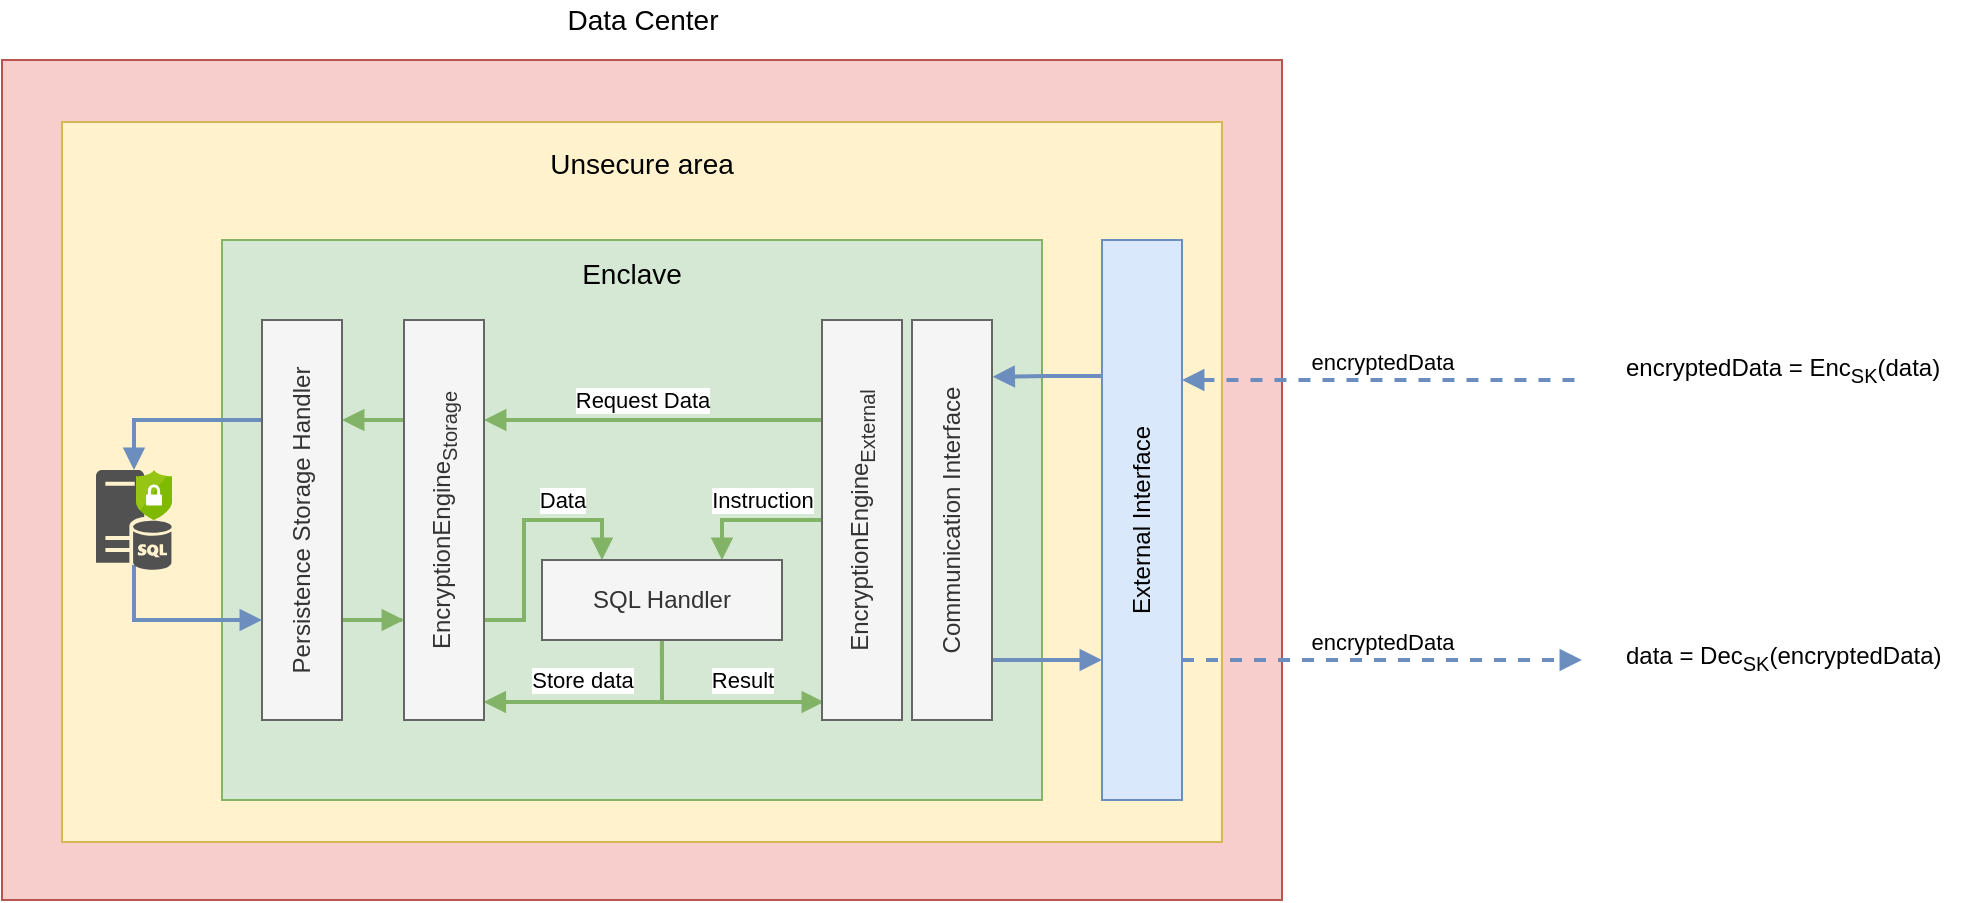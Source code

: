 <mxfile version="12.5.8" type="device"><diagram id="LC80RLNDfs2At8qiM8nP" name="Page-1"><mxGraphModel dx="1864" dy="1120" grid="1" gridSize="10" guides="1" tooltips="1" connect="1" arrows="1" fold="1" page="1" pageScale="1" pageWidth="1169" pageHeight="827" math="0" shadow="0"><root><mxCell id="0"/><mxCell id="1" parent="0"/><mxCell id="JjefJ1hzAoCu6YDRKbfk-1" value="" style="rounded=0;whiteSpace=wrap;html=1;fillColor=#f8cecc;strokeColor=#b85450;" vertex="1" parent="1"><mxGeometry x="93" y="220" width="640" height="420" as="geometry"/></mxCell><mxCell id="JjefJ1hzAoCu6YDRKbfk-8" value="&lt;font style=&quot;font-size: 14px&quot;&gt;Unsecure area&lt;br&gt;&lt;br&gt;&lt;br&gt;&lt;br&gt;&lt;br&gt;&lt;br&gt;&lt;br&gt;&lt;br&gt;&lt;br&gt;&lt;br&gt;&lt;br&gt;&lt;br&gt;&lt;br&gt;&lt;br&gt;&lt;br&gt;&lt;br&gt;&lt;br&gt;&lt;br&gt;&lt;br&gt;&lt;br&gt;&lt;/font&gt;" style="rounded=0;whiteSpace=wrap;html=1;fillColor=#fff2cc;strokeColor=#d6b656;" vertex="1" parent="1"><mxGeometry x="123" y="251" width="580" height="360" as="geometry"/></mxCell><mxCell id="JjefJ1hzAoCu6YDRKbfk-7" value="&lt;p&gt;Enclave&lt;/p&gt;&lt;p&gt;&lt;br&gt;&lt;/p&gt;&lt;p&gt;&lt;br&gt;&lt;/p&gt;&lt;p&gt;&lt;br&gt;&lt;/p&gt;&lt;p&gt;&lt;br&gt;&lt;/p&gt;&lt;p&gt;&lt;br&gt;&lt;/p&gt;&lt;p&gt;&lt;br&gt;&lt;/p&gt;&lt;p&gt;&lt;br&gt;&lt;/p&gt;&lt;p&gt;&lt;br&gt;&lt;/p&gt;" style="rounded=0;whiteSpace=wrap;html=1;fontSize=14;fillColor=#d5e8d4;strokeColor=#82b366;" vertex="1" parent="1"><mxGeometry x="203" y="310" width="410" height="280" as="geometry"/></mxCell><mxCell id="JjefJ1hzAoCu6YDRKbfk-2" value="Data Center" style="text;html=1;align=center;verticalAlign=middle;resizable=0;points=[];autosize=1;fontSize=14;" vertex="1" parent="1"><mxGeometry x="368" y="190" width="90" height="20" as="geometry"/></mxCell><mxCell id="JjefJ1hzAoCu6YDRKbfk-12" value="encryptedData" style="edgeStyle=orthogonalEdgeStyle;rounded=0;orthogonalLoop=1;jettySize=auto;html=1;exitX=1;exitY=0.25;exitDx=0;exitDy=0;startArrow=block;startFill=1;endArrow=none;endFill=0;strokeWidth=2;dashed=1;fillColor=#dae8fc;strokeColor=#6c8ebf;" edge="1" parent="1" source="JjefJ1hzAoCu6YDRKbfk-9"><mxGeometry y="10" relative="1" as="geometry"><mxPoint x="883" y="380" as="targetPoint"/><mxPoint as="offset"/></mxGeometry></mxCell><mxCell id="JjefJ1hzAoCu6YDRKbfk-13" value="encryptedData" style="edgeStyle=orthogonalEdgeStyle;rounded=0;orthogonalLoop=1;jettySize=auto;html=1;exitX=1;exitY=0.75;exitDx=0;exitDy=0;dashed=1;startArrow=none;startFill=0;endArrow=block;endFill=1;strokeWidth=2;fillColor=#dae8fc;strokeColor=#6c8ebf;" edge="1" parent="1" source="JjefJ1hzAoCu6YDRKbfk-9"><mxGeometry x="0.003" y="10" relative="1" as="geometry"><mxPoint x="883" y="520" as="targetPoint"/><mxPoint as="offset"/></mxGeometry></mxCell><mxCell id="JjefJ1hzAoCu6YDRKbfk-27" style="edgeStyle=orthogonalEdgeStyle;rounded=0;orthogonalLoop=1;jettySize=auto;html=1;exitX=0.009;exitY=0.243;exitDx=0;exitDy=0;entryX=1.007;entryY=0.142;entryDx=0;entryDy=0;entryPerimeter=0;startArrow=none;startFill=0;endArrow=block;endFill=1;strokeWidth=2;exitPerimeter=0;fillColor=#dae8fc;strokeColor=#6c8ebf;" edge="1" parent="1" source="JjefJ1hzAoCu6YDRKbfk-9" target="JjefJ1hzAoCu6YDRKbfk-17"><mxGeometry relative="1" as="geometry"><Array as="points"><mxPoint x="616" y="378"/></Array></mxGeometry></mxCell><mxCell id="JjefJ1hzAoCu6YDRKbfk-9" value="External Interface" style="rounded=0;whiteSpace=wrap;html=1;horizontal=0;fillColor=#dae8fc;strokeColor=#6c8ebf;" vertex="1" parent="1"><mxGeometry x="643" y="310" width="40" height="280" as="geometry"/></mxCell><mxCell id="JjefJ1hzAoCu6YDRKbfk-16" value="encryptedData = Enc&lt;sub&gt;SK&lt;/sub&gt;(data)" style="text;html=1;" vertex="1" parent="1"><mxGeometry x="903" y="360" width="170" height="30" as="geometry"/></mxCell><mxCell id="JjefJ1hzAoCu6YDRKbfk-25" style="edgeStyle=orthogonalEdgeStyle;rounded=0;orthogonalLoop=1;jettySize=auto;html=1;exitX=0.98;exitY=0.85;exitDx=0;exitDy=0;entryX=0;entryY=0.75;entryDx=0;entryDy=0;startArrow=none;startFill=0;endArrow=block;endFill=1;strokeWidth=2;exitPerimeter=0;fillColor=#dae8fc;strokeColor=#6c8ebf;" edge="1" parent="1" source="JjefJ1hzAoCu6YDRKbfk-17" target="JjefJ1hzAoCu6YDRKbfk-9"><mxGeometry relative="1" as="geometry"/></mxCell><mxCell id="JjefJ1hzAoCu6YDRKbfk-17" value="Communication Interface" style="rounded=0;whiteSpace=wrap;html=1;fillColor=#f5f5f5;strokeColor=#666666;fontColor=#333333;horizontal=0;" vertex="1" parent="1"><mxGeometry x="548" y="350" width="40" height="200" as="geometry"/></mxCell><mxCell id="JjefJ1hzAoCu6YDRKbfk-34" value="Request Data" style="edgeStyle=orthogonalEdgeStyle;rounded=0;orthogonalLoop=1;jettySize=auto;html=1;exitX=0;exitY=0.25;exitDx=0;exitDy=0;startArrow=none;startFill=0;endArrow=block;endFill=1;strokeWidth=2;fillColor=#d5e8d4;strokeColor=#82b366;entryX=1;entryY=0.25;entryDx=0;entryDy=0;" edge="1" parent="1" source="JjefJ1hzAoCu6YDRKbfk-26" target="JjefJ1hzAoCu6YDRKbfk-35"><mxGeometry x="0.065" y="-10" relative="1" as="geometry"><mxPoint x="363" y="400" as="targetPoint"/><mxPoint as="offset"/></mxGeometry></mxCell><mxCell id="JjefJ1hzAoCu6YDRKbfk-41" value="Instruction" style="edgeStyle=orthogonalEdgeStyle;rounded=0;orthogonalLoop=1;jettySize=auto;html=1;exitX=0;exitY=0.5;exitDx=0;exitDy=0;entryX=0.75;entryY=0;entryDx=0;entryDy=0;startArrow=none;startFill=0;endArrow=block;endFill=1;strokeWidth=2;fillColor=#d5e8d4;strokeColor=#82b366;" edge="1" parent="1" source="JjefJ1hzAoCu6YDRKbfk-26" target="JjefJ1hzAoCu6YDRKbfk-38"><mxGeometry x="-0.141" y="-10" relative="1" as="geometry"><mxPoint as="offset"/></mxGeometry></mxCell><mxCell id="JjefJ1hzAoCu6YDRKbfk-43" value="Result" style="edgeStyle=orthogonalEdgeStyle;rounded=0;orthogonalLoop=1;jettySize=auto;html=1;entryX=0.5;entryY=1;entryDx=0;entryDy=0;startArrow=block;startFill=1;endArrow=none;endFill=0;strokeWidth=2;fillColor=#d5e8d4;strokeColor=#82b366;" edge="1" parent="1"><mxGeometry x="0.658" y="-40" relative="1" as="geometry"><mxPoint x="504" y="541" as="sourcePoint"/><mxPoint x="422.95" y="511.017" as="targetPoint"/><Array as="points"><mxPoint x="504" y="541"/><mxPoint x="423" y="541"/></Array><mxPoint as="offset"/></mxGeometry></mxCell><mxCell id="JjefJ1hzAoCu6YDRKbfk-26" value="&lt;font style=&quot;font-size: 12px&quot;&gt;EncryptionEngine&lt;sub&gt;External&lt;/sub&gt;&lt;/font&gt;" style="rounded=0;whiteSpace=wrap;html=1;fillColor=#f5f5f5;strokeColor=#666666;fontColor=#333333;horizontal=0;" vertex="1" parent="1"><mxGeometry x="503" y="350" width="40" height="200" as="geometry"/></mxCell><mxCell id="JjefJ1hzAoCu6YDRKbfk-32" style="edgeStyle=orthogonalEdgeStyle;rounded=0;orthogonalLoop=1;jettySize=auto;html=1;exitX=0;exitY=0.25;exitDx=0;exitDy=0;entryX=0.5;entryY=0;entryDx=0;entryDy=0;entryPerimeter=0;startArrow=none;startFill=0;endArrow=block;endFill=1;strokeWidth=2;fillColor=#dae8fc;strokeColor=#6c8ebf;" edge="1" parent="1" source="JjefJ1hzAoCu6YDRKbfk-28" target="JjefJ1hzAoCu6YDRKbfk-30"><mxGeometry relative="1" as="geometry"><Array as="points"><mxPoint x="159" y="400"/></Array></mxGeometry></mxCell><mxCell id="JjefJ1hzAoCu6YDRKbfk-36" style="edgeStyle=orthogonalEdgeStyle;rounded=0;orthogonalLoop=1;jettySize=auto;html=1;exitX=1;exitY=0.25;exitDx=0;exitDy=0;startArrow=block;startFill=1;endArrow=none;endFill=0;strokeWidth=2;fillColor=#d5e8d4;strokeColor=#82b366;" edge="1" parent="1" source="JjefJ1hzAoCu6YDRKbfk-28" target="JjefJ1hzAoCu6YDRKbfk-35"><mxGeometry relative="1" as="geometry"><Array as="points"><mxPoint x="293" y="400"/><mxPoint x="293" y="400"/></Array></mxGeometry></mxCell><mxCell id="JjefJ1hzAoCu6YDRKbfk-37" style="edgeStyle=orthogonalEdgeStyle;rounded=0;orthogonalLoop=1;jettySize=auto;html=1;exitX=1;exitY=0.75;exitDx=0;exitDy=0;startArrow=none;startFill=0;endArrow=block;endFill=1;strokeWidth=2;fillColor=#d5e8d4;strokeColor=#82b366;" edge="1" parent="1" source="JjefJ1hzAoCu6YDRKbfk-28" target="JjefJ1hzAoCu6YDRKbfk-35"><mxGeometry relative="1" as="geometry"><Array as="points"><mxPoint x="293" y="500"/><mxPoint x="293" y="500"/></Array></mxGeometry></mxCell><mxCell id="JjefJ1hzAoCu6YDRKbfk-28" value="Persistence Storage Handler" style="rounded=0;whiteSpace=wrap;html=1;fillColor=#f5f5f5;strokeColor=#666666;fontColor=#333333;horizontal=0;" vertex="1" parent="1"><mxGeometry x="223" y="350" width="40" height="200" as="geometry"/></mxCell><mxCell id="JjefJ1hzAoCu6YDRKbfk-33" style="edgeStyle=orthogonalEdgeStyle;rounded=0;orthogonalLoop=1;jettySize=auto;html=1;exitX=0.5;exitY=0.95;exitDx=0;exitDy=0;exitPerimeter=0;entryX=0;entryY=0.75;entryDx=0;entryDy=0;startArrow=none;startFill=0;endArrow=block;endFill=1;strokeWidth=2;fillColor=#dae8fc;strokeColor=#6c8ebf;" edge="1" parent="1" source="JjefJ1hzAoCu6YDRKbfk-30" target="JjefJ1hzAoCu6YDRKbfk-28"><mxGeometry relative="1" as="geometry"><Array as="points"><mxPoint x="159" y="500"/></Array></mxGeometry></mxCell><mxCell id="JjefJ1hzAoCu6YDRKbfk-30" value="" style="pointerEvents=1;shadow=0;dashed=0;html=1;strokeColor=none;labelPosition=center;verticalLabelPosition=bottom;verticalAlign=top;align=center;fillColor=#515151;shape=mxgraph.mscae.system_center.central_administration_site_sql" vertex="1" parent="1"><mxGeometry x="140" y="425" width="38" height="50" as="geometry"/></mxCell><mxCell id="JjefJ1hzAoCu6YDRKbfk-31" value="" style="aspect=fixed;html=1;points=[];align=center;image;fontSize=12;image=img/lib/mscae/Security_Center.svg;" vertex="1" parent="1"><mxGeometry x="160" y="425" width="18" height="25" as="geometry"/></mxCell><mxCell id="JjefJ1hzAoCu6YDRKbfk-39" value="Data" style="edgeStyle=orthogonalEdgeStyle;rounded=0;orthogonalLoop=1;jettySize=auto;html=1;exitX=1;exitY=0.75;exitDx=0;exitDy=0;entryX=0.25;entryY=0;entryDx=0;entryDy=0;startArrow=none;startFill=0;endArrow=block;endFill=1;strokeWidth=2;fillColor=#d5e8d4;strokeColor=#82b366;" edge="1" parent="1" source="JjefJ1hzAoCu6YDRKbfk-35" target="JjefJ1hzAoCu6YDRKbfk-38"><mxGeometry x="0.38" y="10" relative="1" as="geometry"><mxPoint as="offset"/></mxGeometry></mxCell><mxCell id="JjefJ1hzAoCu6YDRKbfk-44" value="Store data" style="edgeStyle=orthogonalEdgeStyle;rounded=0;orthogonalLoop=1;jettySize=auto;html=1;exitX=0.995;exitY=0.955;exitDx=0;exitDy=0;entryX=0.5;entryY=1;entryDx=0;entryDy=0;startArrow=block;startFill=1;endArrow=none;endFill=0;strokeWidth=2;exitPerimeter=0;fillColor=#d5e8d4;strokeColor=#82b366;" edge="1" parent="1" source="JjefJ1hzAoCu6YDRKbfk-35" target="JjefJ1hzAoCu6YDRKbfk-38"><mxGeometry x="0.672" y="40" relative="1" as="geometry"><Array as="points"><mxPoint x="423" y="541"/></Array><mxPoint as="offset"/></mxGeometry></mxCell><mxCell id="JjefJ1hzAoCu6YDRKbfk-35" value="EncryptionEngine&lt;sub&gt;Storage&lt;/sub&gt;" style="rounded=0;whiteSpace=wrap;html=1;fillColor=#f5f5f5;strokeColor=#666666;fontColor=#333333;horizontal=0;" vertex="1" parent="1"><mxGeometry x="294" y="350" width="40" height="200" as="geometry"/></mxCell><mxCell id="JjefJ1hzAoCu6YDRKbfk-38" value="SQL Handler" style="rounded=0;whiteSpace=wrap;html=1;fillColor=#f5f5f5;strokeColor=#666666;fontColor=#333333;" vertex="1" parent="1"><mxGeometry x="363" y="470" width="120" height="40" as="geometry"/></mxCell><mxCell id="JjefJ1hzAoCu6YDRKbfk-46" value="data = Dec&lt;sub&gt;SK&lt;/sub&gt;(encryptedData)" style="text;html=1;" vertex="1" parent="1"><mxGeometry x="903" y="504" width="170" height="30" as="geometry"/></mxCell></root></mxGraphModel></diagram></mxfile>